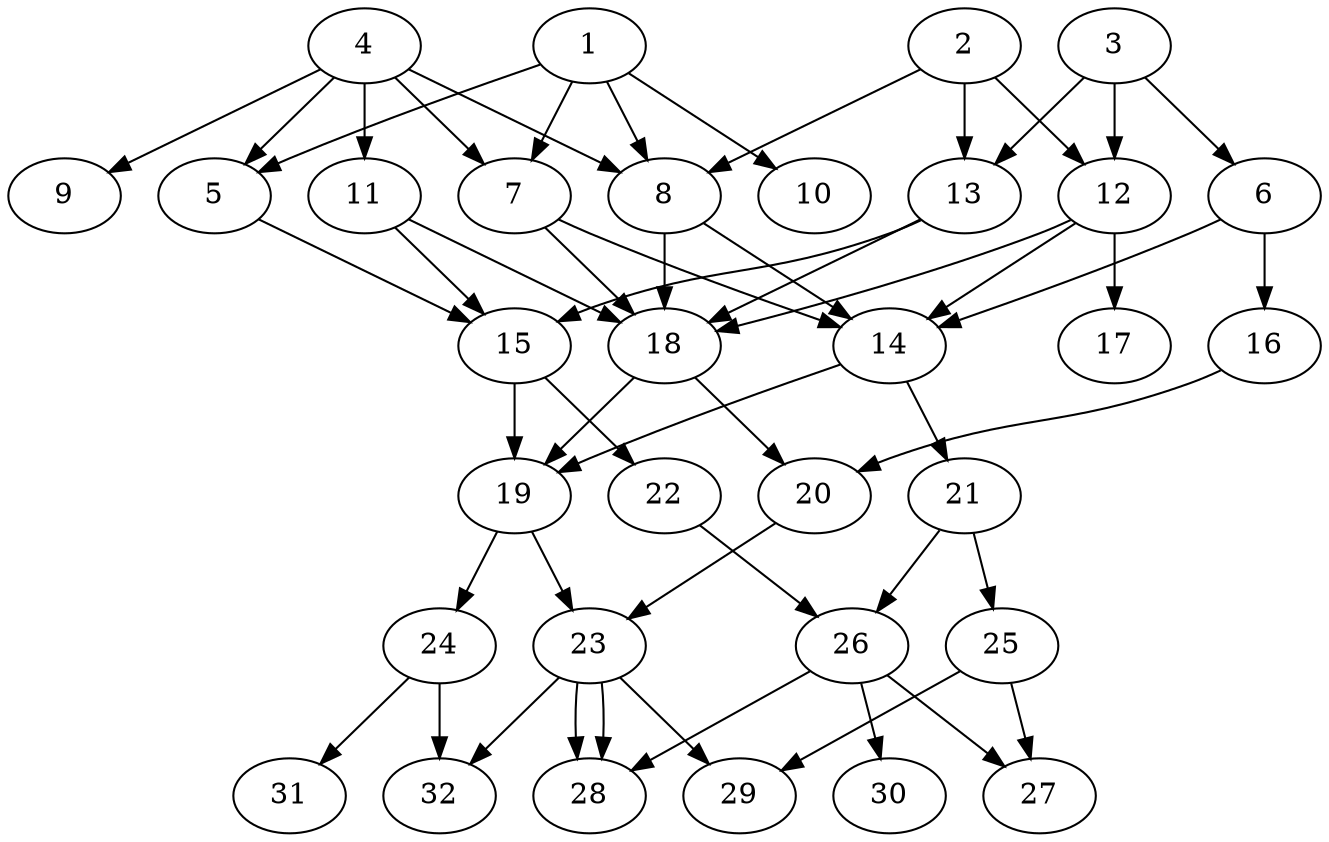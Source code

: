 // DAG (tier=2-normal, mode=compute, n=32, ccr=0.372, fat=0.630, density=0.542, regular=0.449, jump=0.100, mindata=524288, maxdata=8388608)
// DAG automatically generated by daggen at Sun Aug 24 16:33:33 2025
// /home/ermia/Project/Environments/daggen/bin/daggen --dot --ccr 0.372 --fat 0.630 --regular 0.449 --density 0.542 --jump 0.100 --mindata 524288 --maxdata 8388608 -n 32 
digraph G {
  1 [size="6364662356976043", alpha="0.11", expect_size="3182331178488021"]
  1 -> 5 [size ="117399248437248"]
  1 -> 7 [size ="117399248437248"]
  1 -> 8 [size ="117399248437248"]
  1 -> 10 [size ="117399248437248"]
  2 [size="341806570815092686848", alpha="0.14", expect_size="170903285407546343424"]
  2 -> 8 [size ="391090192515072"]
  2 -> 12 [size ="391090192515072"]
  2 -> 13 [size ="391090192515072"]
  3 [size="5933987839048941568", alpha="0.11", expect_size="2966993919524470784"]
  3 -> 6 [size ="26221312212992"]
  3 -> 12 [size ="26221312212992"]
  3 -> 13 [size ="26221312212992"]
  4 [size="369083209721315328000", alpha="0.03", expect_size="184541604860657664000"]
  4 -> 5 [size ="411629204275200"]
  4 -> 7 [size ="411629204275200"]
  4 -> 8 [size ="411629204275200"]
  4 -> 9 [size ="411629204275200"]
  4 -> 11 [size ="411629204275200"]
  5 [size="983267748760914", alpha="0.10", expect_size="491633874380457"]
  5 -> 15 [size ="111328983252992"]
  6 [size="360457680453632000000", alpha="0.07", expect_size="180228840226816000000"]
  6 -> 14 [size ="405190737920000"]
  6 -> 16 [size ="405190737920000"]
  7 [size="152549958633461383168", alpha="0.16", expect_size="76274979316730691584"]
  7 -> 14 [size ="228401025646592"]
  7 -> 18 [size ="228401025646592"]
  8 [size="10405464478299717632", alpha="0.13", expect_size="5202732239149858816"]
  8 -> 14 [size ="38129780129792"]
  8 -> 18 [size ="38129780129792"]
  9 [size="485818995550288084992", alpha="0.15", expect_size="242909497775144042496"]
  10 [size="11002194864900145152", alpha="0.08", expect_size="5501097432450072576"]
  11 [size="4148151929548697", alpha="0.06", expect_size="2074075964774348"]
  11 -> 15 [size ="130089224241152"]
  11 -> 18 [size ="130089224241152"]
  12 [size="390343507460984143872", alpha="0.05", expect_size="195171753730492071936"]
  12 -> 14 [size ="427288587927552"]
  12 -> 17 [size ="427288587927552"]
  12 -> 18 [size ="427288587927552"]
  13 [size="25267489950000688", alpha="0.14", expect_size="12633744975000344"]
  13 -> 15 [size ="430287305572352"]
  13 -> 18 [size ="430287305572352"]
  14 [size="379613458863945", alpha="0.13", expect_size="189806729431972"]
  14 -> 19 [size ="7177502720000"]
  14 -> 21 [size ="7177502720000"]
  15 [size="529999934266380648448", alpha="0.03", expect_size="264999967133190324224"]
  15 -> 19 [size ="523930720796672"]
  15 -> 22 [size ="523930720796672"]
  16 [size="14901671927720870", alpha="0.03", expect_size="7450835963860435"]
  16 -> 20 [size ="34059635916800"]
  17 [size="552233427757665615872", alpha="0.04", expect_size="276116713878832807936"]
  18 [size="84596650571686976", alpha="0.15", expect_size="42298325285843488"]
  18 -> 19 [size ="75598168850432"]
  18 -> 20 [size ="75598168850432"]
  19 [size="553169771138584640", alpha="0.12", expect_size="276584885569292320"]
  19 -> 23 [size ="327784865988608"]
  19 -> 24 [size ="327784865988608"]
  20 [size="154489527167014048", alpha="0.05", expect_size="77244763583507024"]
  20 -> 23 [size ="96345855623168"]
  21 [size="233879461474117472", alpha="0.10", expect_size="116939730737058736"]
  21 -> 25 [size ="118027722948608"]
  21 -> 26 [size ="118027722948608"]
  22 [size="1163679168256561", alpha="0.09", expect_size="581839584128280"]
  22 -> 26 [size ="141218935734272"]
  23 [size="21104070970788148", alpha="0.06", expect_size="10552035485394074"]
  23 -> 28 [size ="12506080739328"]
  23 -> 28 [size ="12506080739328"]
  23 -> 29 [size ="12506080739328"]
  23 -> 32 [size ="12506080739328"]
  24 [size="174870438685802758144", alpha="0.12", expect_size="87435219342901379072"]
  24 -> 31 [size ="250169438240768"]
  24 -> 32 [size ="250169438240768"]
  25 [size="42575818605461504000", alpha="0.14", expect_size="21287909302730752000"]
  25 -> 27 [size ="97543572684800"]
  25 -> 29 [size ="97543572684800"]
  26 [size="310992112999473728", alpha="0.07", expect_size="155496056499736864"]
  26 -> 27 [size ="234481466212352"]
  26 -> 28 [size ="234481466212352"]
  26 -> 30 [size ="234481466212352"]
  27 [size="453166050093064781824", alpha="0.06", expect_size="226583025046532390912"]
  28 [size="15010270527165350", alpha="0.09", expect_size="7505135263582675"]
  29 [size="101009271283733495808", alpha="0.20", expect_size="50504635641866747904"]
  30 [size="83164153991089840", alpha="0.11", expect_size="41582076995544920"]
  31 [size="211674637094879232000", alpha="0.07", expect_size="105837318547439616000"]
  32 [size="61418173505153794048", alpha="0.16", expect_size="30709086752576897024"]
}